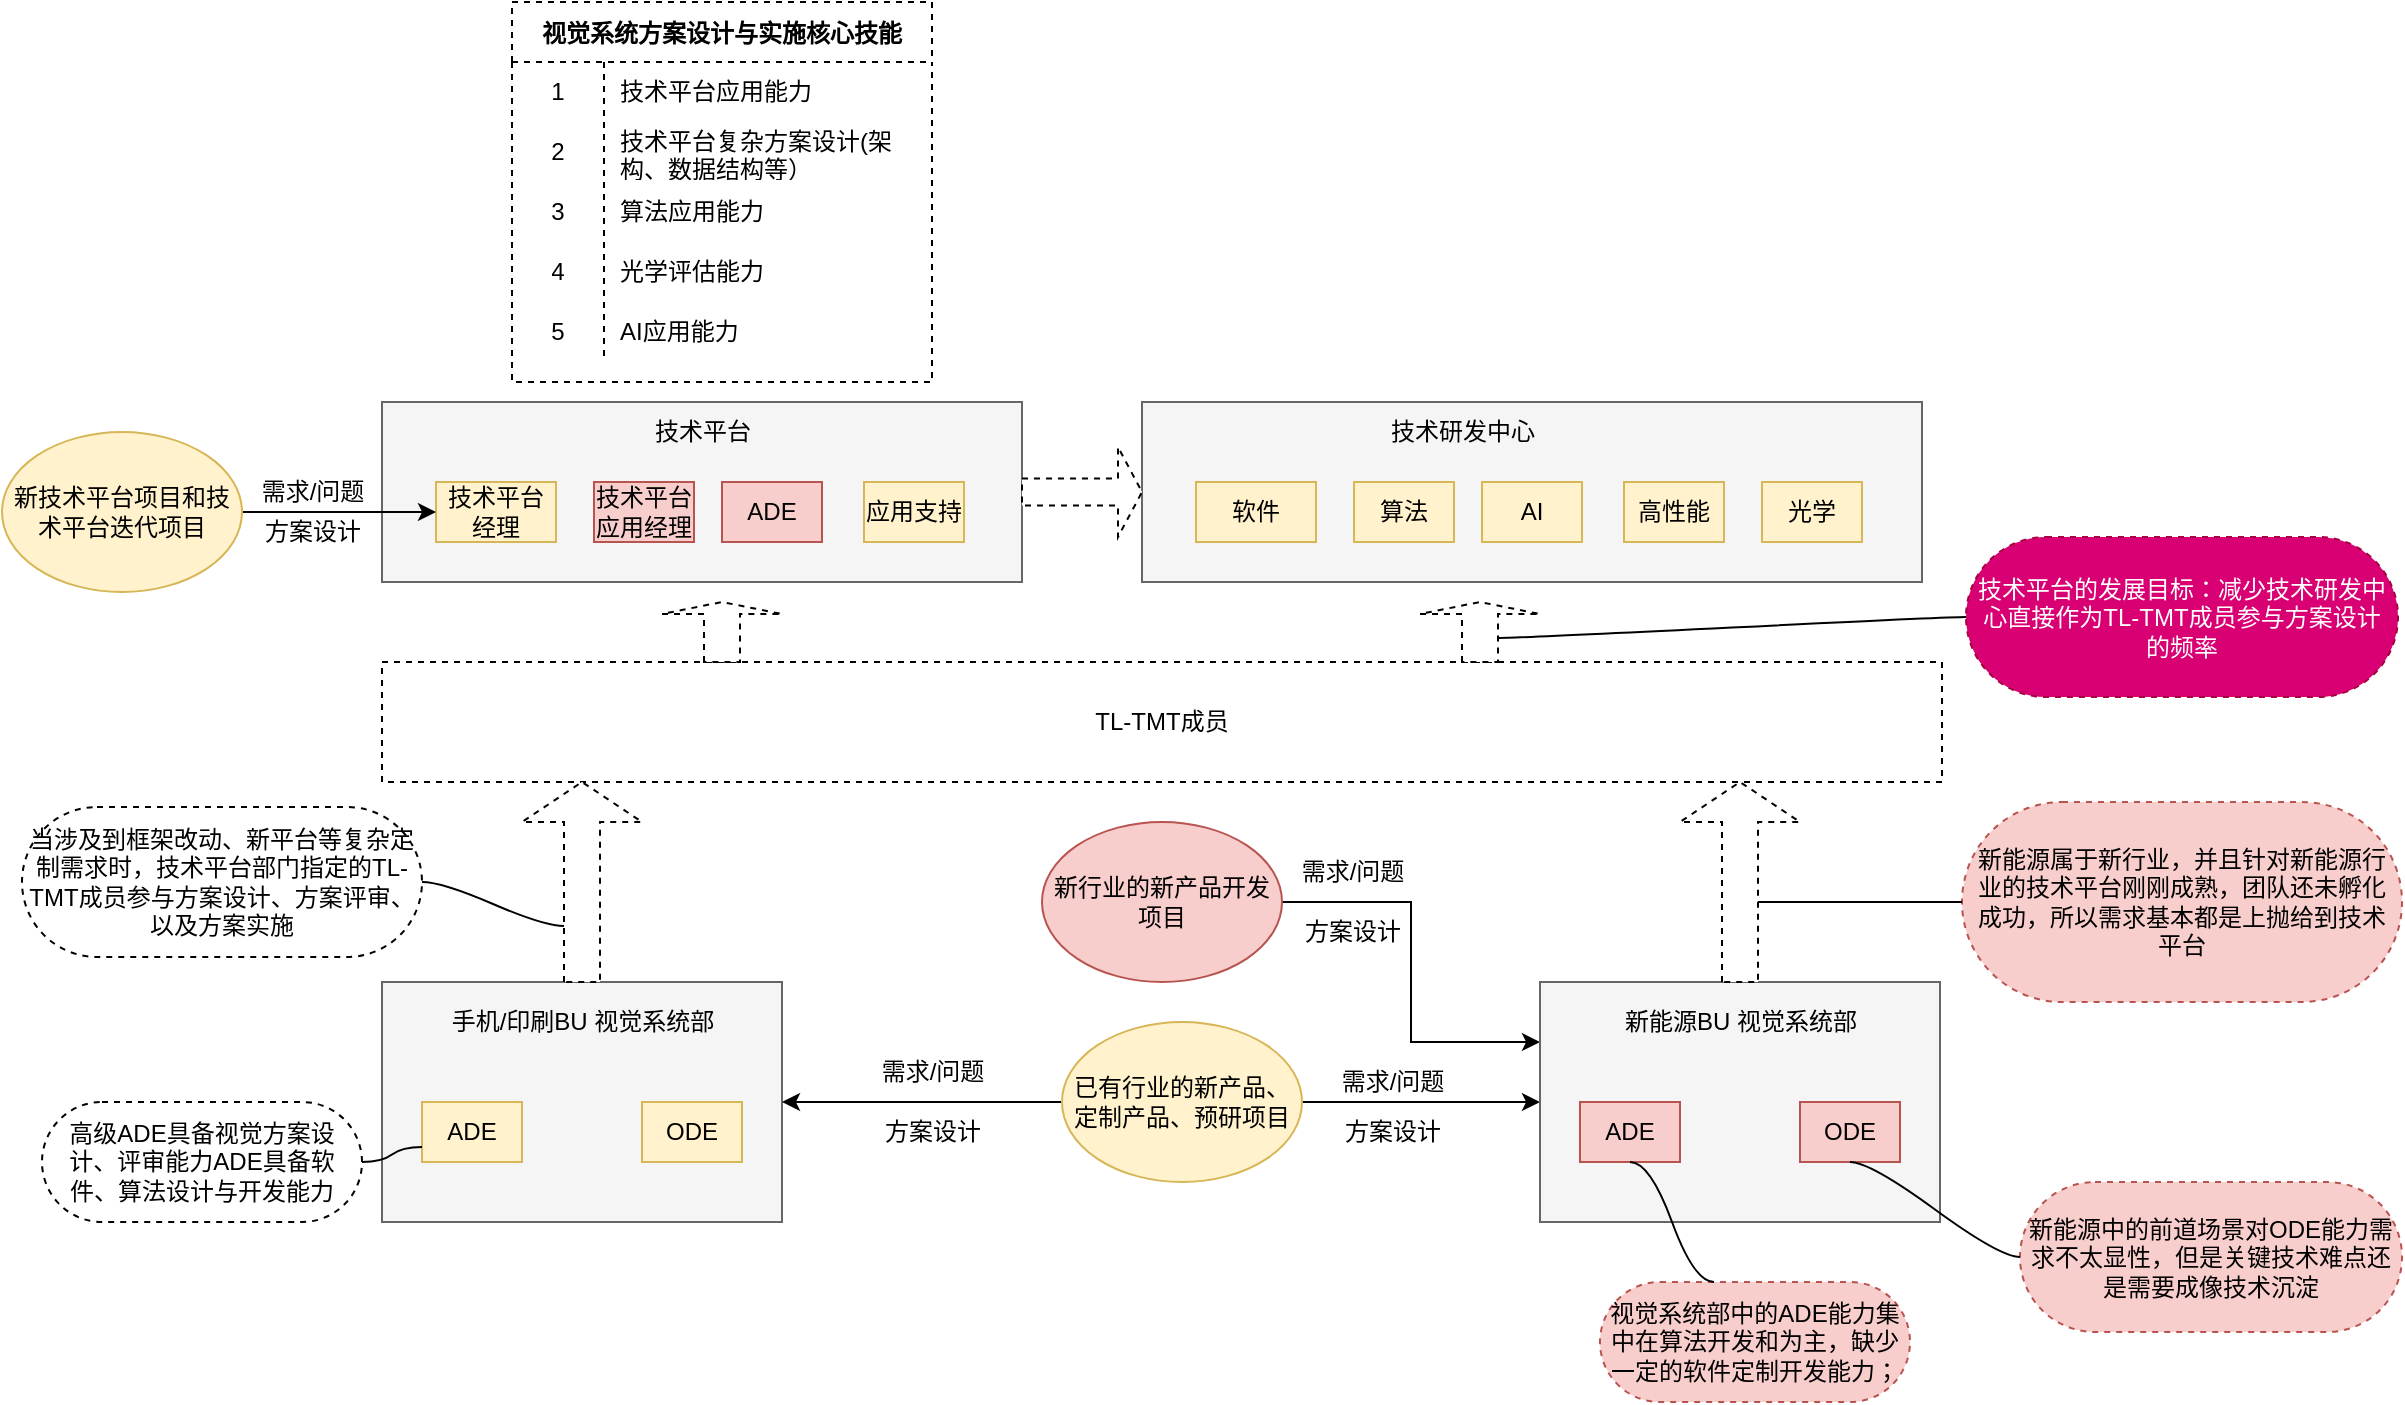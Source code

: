 <mxfile version="20.3.0" type="github" pages="2">
  <diagram name="Page-1" id="d9b1e647-80fa-b4a2-5024-87a742678bcc">
    <mxGraphModel dx="2475" dy="1644" grid="1" gridSize="10" guides="1" tooltips="1" connect="1" arrows="1" fold="1" page="1" pageScale="1" pageWidth="1100" pageHeight="850" background="none" math="0" shadow="0">
      <root>
        <mxCell id="0" />
        <mxCell id="1" parent="0" />
        <mxCell id="hi9G9Pi7xGboPuBEP533-1" value="" style="rounded=0;whiteSpace=wrap;html=1;fillColor=#f5f5f5;fontColor=#333333;strokeColor=#666666;" vertex="1" parent="1">
          <mxGeometry x="170" y="350" width="200" height="120" as="geometry" />
        </mxCell>
        <mxCell id="hi9G9Pi7xGboPuBEP533-3" value="手机/印刷BU 视觉系统部" style="text;html=1;align=center;verticalAlign=middle;resizable=0;points=[];autosize=1;strokeColor=none;fillColor=none;" vertex="1" parent="1">
          <mxGeometry x="195" y="355" width="150" height="30" as="geometry" />
        </mxCell>
        <mxCell id="hi9G9Pi7xGboPuBEP533-4" value="ADE" style="rounded=0;whiteSpace=wrap;html=1;fillColor=#fff2cc;strokeColor=#d6b656;" vertex="1" parent="1">
          <mxGeometry x="190" y="410" width="50" height="30" as="geometry" />
        </mxCell>
        <mxCell id="hi9G9Pi7xGboPuBEP533-6" style="edgeStyle=orthogonalEdgeStyle;rounded=0;orthogonalLoop=1;jettySize=auto;html=1;exitX=0;exitY=0.5;exitDx=0;exitDy=0;entryX=1;entryY=0.5;entryDx=0;entryDy=0;" edge="1" parent="1" source="hi9G9Pi7xGboPuBEP533-5" target="hi9G9Pi7xGboPuBEP533-1">
          <mxGeometry relative="1" as="geometry" />
        </mxCell>
        <mxCell id="hi9G9Pi7xGboPuBEP533-36" style="edgeStyle=orthogonalEdgeStyle;rounded=0;orthogonalLoop=1;jettySize=auto;html=1;exitX=1;exitY=0.5;exitDx=0;exitDy=0;" edge="1" parent="1" source="hi9G9Pi7xGboPuBEP533-5" target="hi9G9Pi7xGboPuBEP533-25">
          <mxGeometry relative="1" as="geometry" />
        </mxCell>
        <mxCell id="hi9G9Pi7xGboPuBEP533-5" value="已有行业的新产品、定制产品、预研项目" style="ellipse;whiteSpace=wrap;html=1;fillColor=#fff2cc;strokeColor=#d6b656;" vertex="1" parent="1">
          <mxGeometry x="510" y="370" width="120" height="80" as="geometry" />
        </mxCell>
        <mxCell id="hi9G9Pi7xGboPuBEP533-7" value="需求/问题" style="text;html=1;align=center;verticalAlign=middle;resizable=0;points=[];autosize=1;strokeColor=none;fillColor=none;" vertex="1" parent="1">
          <mxGeometry x="410" y="380" width="70" height="30" as="geometry" />
        </mxCell>
        <mxCell id="hi9G9Pi7xGboPuBEP533-8" value="方案设计" style="text;html=1;align=center;verticalAlign=middle;resizable=0;points=[];autosize=1;strokeColor=none;fillColor=none;" vertex="1" parent="1">
          <mxGeometry x="410" y="410" width="70" height="30" as="geometry" />
        </mxCell>
        <mxCell id="hi9G9Pi7xGboPuBEP533-9" value="ODE" style="rounded=0;whiteSpace=wrap;html=1;fillColor=#fff2cc;strokeColor=#d6b656;" vertex="1" parent="1">
          <mxGeometry x="300" y="410" width="50" height="30" as="geometry" />
        </mxCell>
        <mxCell id="hi9G9Pi7xGboPuBEP533-38" style="edgeStyle=orthogonalEdgeStyle;rounded=0;orthogonalLoop=1;jettySize=auto;html=1;exitX=1;exitY=0.5;exitDx=0;exitDy=0;entryX=0;entryY=0.25;entryDx=0;entryDy=0;" edge="1" parent="1" source="hi9G9Pi7xGboPuBEP533-10" target="hi9G9Pi7xGboPuBEP533-25">
          <mxGeometry relative="1" as="geometry" />
        </mxCell>
        <mxCell id="hi9G9Pi7xGboPuBEP533-10" value="新行业的新产品开发项目" style="ellipse;whiteSpace=wrap;html=1;fillColor=#f8cecc;strokeColor=#b85450;" vertex="1" parent="1">
          <mxGeometry x="500" y="270" width="120" height="80" as="geometry" />
        </mxCell>
        <mxCell id="hi9G9Pi7xGboPuBEP533-11" value="TL-TMT成员" style="rounded=0;whiteSpace=wrap;html=1;dashed=1;" vertex="1" parent="1">
          <mxGeometry x="170" y="190" width="780" height="60" as="geometry" />
        </mxCell>
        <mxCell id="hi9G9Pi7xGboPuBEP533-19" value="" style="rounded=0;whiteSpace=wrap;html=1;fillColor=#f5f5f5;fontColor=#333333;strokeColor=#666666;" vertex="1" parent="1">
          <mxGeometry x="170" y="60" width="320" height="90" as="geometry" />
        </mxCell>
        <mxCell id="hi9G9Pi7xGboPuBEP533-20" value="技术平台" style="text;html=1;align=center;verticalAlign=middle;resizable=0;points=[];autosize=1;strokeColor=none;fillColor=none;" vertex="1" parent="1">
          <mxGeometry x="295" y="60" width="70" height="30" as="geometry" />
        </mxCell>
        <mxCell id="hi9G9Pi7xGboPuBEP533-21" value="ADE" style="rounded=0;whiteSpace=wrap;html=1;fillColor=#f8cecc;strokeColor=#b85450;" vertex="1" parent="1">
          <mxGeometry x="340" y="100" width="50" height="30" as="geometry" />
        </mxCell>
        <mxCell id="hi9G9Pi7xGboPuBEP533-22" value="技术平台应用经理" style="rounded=0;whiteSpace=wrap;html=1;fillColor=#f8cecc;strokeColor=#b85450;" vertex="1" parent="1">
          <mxGeometry x="276" y="100" width="50" height="30" as="geometry" />
        </mxCell>
        <mxCell id="hi9G9Pi7xGboPuBEP533-23" value="" style="shape=singleArrow;direction=north;whiteSpace=wrap;html=1;dashed=1;" vertex="1" parent="1">
          <mxGeometry x="240" y="250" width="60" height="100" as="geometry" />
        </mxCell>
        <mxCell id="hi9G9Pi7xGboPuBEP533-24" value="" style="shape=singleArrow;direction=north;whiteSpace=wrap;html=1;dashed=1;" vertex="1" parent="1">
          <mxGeometry x="310" y="160" width="60" height="30" as="geometry" />
        </mxCell>
        <mxCell id="hi9G9Pi7xGboPuBEP533-25" value="" style="rounded=0;whiteSpace=wrap;html=1;fillColor=#f5f5f5;fontColor=#333333;strokeColor=#666666;" vertex="1" parent="1">
          <mxGeometry x="749" y="350" width="200" height="120" as="geometry" />
        </mxCell>
        <mxCell id="hi9G9Pi7xGboPuBEP533-26" value="新能源BU 视觉系统部" style="text;html=1;align=center;verticalAlign=middle;resizable=0;points=[];autosize=1;strokeColor=none;fillColor=none;" vertex="1" parent="1">
          <mxGeometry x="779" y="355" width="140" height="30" as="geometry" />
        </mxCell>
        <mxCell id="hi9G9Pi7xGboPuBEP533-27" value="ADE" style="rounded=0;whiteSpace=wrap;html=1;fillColor=#f8cecc;strokeColor=#b85450;" vertex="1" parent="1">
          <mxGeometry x="769" y="410" width="50" height="30" as="geometry" />
        </mxCell>
        <mxCell id="hi9G9Pi7xGboPuBEP533-28" value="ODE" style="rounded=0;whiteSpace=wrap;html=1;fillColor=#f8cecc;strokeColor=#b85450;" vertex="1" parent="1">
          <mxGeometry x="879" y="410" width="50" height="30" as="geometry" />
        </mxCell>
        <mxCell id="hi9G9Pi7xGboPuBEP533-31" value="高级ADE具备视觉方案设计、评审能力ADE具备软件、算法设计与开发能力" style="whiteSpace=wrap;html=1;rounded=1;arcSize=50;align=center;verticalAlign=middle;strokeWidth=1;autosize=1;spacing=4;treeFolding=1;treeMoving=1;newEdgeStyle={&quot;edgeStyle&quot;:&quot;entityRelationEdgeStyle&quot;,&quot;startArrow&quot;:&quot;none&quot;,&quot;endArrow&quot;:&quot;none&quot;,&quot;segment&quot;:10,&quot;curved&quot;:1};dashed=1;" vertex="1" parent="1">
          <mxGeometry y="410" width="160" height="60" as="geometry" />
        </mxCell>
        <mxCell id="hi9G9Pi7xGboPuBEP533-32" value="" style="edgeStyle=entityRelationEdgeStyle;startArrow=none;endArrow=none;segment=10;curved=1;rounded=0;exitX=0;exitY=0.75;exitDx=0;exitDy=0;" edge="1" target="hi9G9Pi7xGboPuBEP533-31" parent="1" source="hi9G9Pi7xGboPuBEP533-4">
          <mxGeometry relative="1" as="geometry">
            <mxPoint x="78" y="580" as="sourcePoint" />
          </mxGeometry>
        </mxCell>
        <mxCell id="hi9G9Pi7xGboPuBEP533-34" value="当涉及到框架改动、新平台等复杂定制需求时，技术平台部门指定的TL-TMT成员参与方案设计、方案评审、以及方案实施" style="whiteSpace=wrap;html=1;rounded=1;arcSize=50;align=center;verticalAlign=middle;strokeWidth=1;autosize=1;spacing=4;treeFolding=1;treeMoving=1;newEdgeStyle={&quot;edgeStyle&quot;:&quot;entityRelationEdgeStyle&quot;,&quot;startArrow&quot;:&quot;none&quot;,&quot;endArrow&quot;:&quot;none&quot;,&quot;segment&quot;:10,&quot;curved&quot;:1};dashed=1;" vertex="1" parent="1">
          <mxGeometry x="-10" y="262.5" width="200" height="75" as="geometry" />
        </mxCell>
        <mxCell id="hi9G9Pi7xGboPuBEP533-35" value="" style="edgeStyle=entityRelationEdgeStyle;startArrow=none;endArrow=none;segment=10;curved=1;rounded=0;exitX=0;exitY=0;exitDx=28;exitDy=21;exitPerimeter=0;" edge="1" target="hi9G9Pi7xGboPuBEP533-34" parent="1" source="hi9G9Pi7xGboPuBEP533-23">
          <mxGeometry relative="1" as="geometry">
            <mxPoint x="170" y="280" as="sourcePoint" />
            <mxPoint x="140" y="255" as="targetPoint" />
          </mxGeometry>
        </mxCell>
        <mxCell id="hi9G9Pi7xGboPuBEP533-37" value="技术平台经理" style="rounded=0;whiteSpace=wrap;html=1;fillColor=#fff2cc;strokeColor=#d6b656;" vertex="1" parent="1">
          <mxGeometry x="197" y="100" width="60" height="30" as="geometry" />
        </mxCell>
        <mxCell id="hi9G9Pi7xGboPuBEP533-39" value="需求/问题" style="text;html=1;align=center;verticalAlign=middle;resizable=0;points=[];autosize=1;strokeColor=none;fillColor=none;" vertex="1" parent="1">
          <mxGeometry x="620" y="280" width="70" height="30" as="geometry" />
        </mxCell>
        <mxCell id="hi9G9Pi7xGboPuBEP533-40" value="方案设计" style="text;html=1;align=center;verticalAlign=middle;resizable=0;points=[];autosize=1;strokeColor=none;fillColor=none;" vertex="1" parent="1">
          <mxGeometry x="620" y="310" width="70" height="30" as="geometry" />
        </mxCell>
        <mxCell id="hi9G9Pi7xGboPuBEP533-41" value="应用支持" style="rounded=0;whiteSpace=wrap;html=1;fillColor=#fff2cc;strokeColor=#d6b656;" vertex="1" parent="1">
          <mxGeometry x="411" y="100" width="50" height="30" as="geometry" />
        </mxCell>
        <mxCell id="hi9G9Pi7xGboPuBEP533-42" value="需求/问题" style="text;html=1;align=center;verticalAlign=middle;resizable=0;points=[];autosize=1;strokeColor=none;fillColor=none;" vertex="1" parent="1">
          <mxGeometry x="640" y="385" width="70" height="30" as="geometry" />
        </mxCell>
        <mxCell id="hi9G9Pi7xGboPuBEP533-43" value="方案设计" style="text;html=1;align=center;verticalAlign=middle;resizable=0;points=[];autosize=1;strokeColor=none;fillColor=none;" vertex="1" parent="1">
          <mxGeometry x="640" y="410" width="70" height="30" as="geometry" />
        </mxCell>
        <mxCell id="hi9G9Pi7xGboPuBEP533-44" value="" style="shape=singleArrow;direction=north;whiteSpace=wrap;html=1;dashed=1;" vertex="1" parent="1">
          <mxGeometry x="819" y="250" width="60" height="100" as="geometry" />
        </mxCell>
        <mxCell id="hi9G9Pi7xGboPuBEP533-46" value="新能源属于新行业，并且针对新能源行业的技术平台刚刚成熟，团队还未孵化成功，所以需求基本都是上抛给到技术平台" style="whiteSpace=wrap;html=1;rounded=1;arcSize=50;align=center;verticalAlign=middle;strokeWidth=1;autosize=1;spacing=4;treeFolding=1;treeMoving=1;newEdgeStyle={&quot;edgeStyle&quot;:&quot;entityRelationEdgeStyle&quot;,&quot;startArrow&quot;:&quot;none&quot;,&quot;endArrow&quot;:&quot;none&quot;,&quot;segment&quot;:10,&quot;curved&quot;:1};dashed=1;fillColor=#f8cecc;strokeColor=#b85450;" vertex="1" parent="1">
          <mxGeometry x="960" y="260" width="220" height="100" as="geometry" />
        </mxCell>
        <mxCell id="hi9G9Pi7xGboPuBEP533-47" value="" style="edgeStyle=entityRelationEdgeStyle;startArrow=none;endArrow=none;segment=10;curved=1;rounded=0;exitX=0;exitY=0;exitDx=40;exitDy=39;exitPerimeter=0;" edge="1" target="hi9G9Pi7xGboPuBEP533-46" parent="1" source="hi9G9Pi7xGboPuBEP533-44">
          <mxGeometry relative="1" as="geometry">
            <mxPoint x="910" y="337" as="sourcePoint" />
          </mxGeometry>
        </mxCell>
        <mxCell id="hi9G9Pi7xGboPuBEP533-50" value="" style="rounded=0;whiteSpace=wrap;html=1;fillColor=#f5f5f5;fontColor=#333333;strokeColor=#666666;" vertex="1" parent="1">
          <mxGeometry x="550" y="60" width="390" height="90" as="geometry" />
        </mxCell>
        <mxCell id="hi9G9Pi7xGboPuBEP533-51" value="技术研发中心" style="text;html=1;align=center;verticalAlign=middle;resizable=0;points=[];autosize=1;strokeColor=none;fillColor=none;" vertex="1" parent="1">
          <mxGeometry x="660" y="60" width="100" height="30" as="geometry" />
        </mxCell>
        <mxCell id="hi9G9Pi7xGboPuBEP533-52" value="AI" style="rounded=0;whiteSpace=wrap;html=1;fillColor=#fff2cc;strokeColor=#d6b656;" vertex="1" parent="1">
          <mxGeometry x="720" y="100" width="50" height="30" as="geometry" />
        </mxCell>
        <mxCell id="hi9G9Pi7xGboPuBEP533-53" value="算法" style="rounded=0;whiteSpace=wrap;html=1;fillColor=#fff2cc;strokeColor=#d6b656;" vertex="1" parent="1">
          <mxGeometry x="656" y="100" width="50" height="30" as="geometry" />
        </mxCell>
        <mxCell id="hi9G9Pi7xGboPuBEP533-54" value="软件" style="rounded=0;whiteSpace=wrap;html=1;fillColor=#fff2cc;strokeColor=#d6b656;" vertex="1" parent="1">
          <mxGeometry x="577" y="100" width="60" height="30" as="geometry" />
        </mxCell>
        <mxCell id="hi9G9Pi7xGboPuBEP533-55" value="高性能" style="rounded=0;whiteSpace=wrap;html=1;fillColor=#fff2cc;strokeColor=#d6b656;" vertex="1" parent="1">
          <mxGeometry x="791" y="100" width="50" height="30" as="geometry" />
        </mxCell>
        <mxCell id="hi9G9Pi7xGboPuBEP533-56" value="" style="shape=singleArrow;direction=north;whiteSpace=wrap;html=1;dashed=1;" vertex="1" parent="1">
          <mxGeometry x="689" y="160" width="60" height="30" as="geometry" />
        </mxCell>
        <mxCell id="hi9G9Pi7xGboPuBEP533-57" value="视觉系统部中的ADE能力集中在算法开发和为主，缺少一定的软件定制开发能力；" style="whiteSpace=wrap;html=1;rounded=1;arcSize=50;align=center;verticalAlign=middle;strokeWidth=1;autosize=1;spacing=4;treeFolding=1;treeMoving=1;newEdgeStyle={&quot;edgeStyle&quot;:&quot;entityRelationEdgeStyle&quot;,&quot;startArrow&quot;:&quot;none&quot;,&quot;endArrow&quot;:&quot;none&quot;,&quot;segment&quot;:10,&quot;curved&quot;:1};dashed=1;fillColor=#f8cecc;strokeColor=#b85450;" vertex="1" parent="1">
          <mxGeometry x="779" y="500" width="155" height="60" as="geometry" />
        </mxCell>
        <mxCell id="hi9G9Pi7xGboPuBEP533-58" value="" style="edgeStyle=entityRelationEdgeStyle;startArrow=none;endArrow=none;segment=10;curved=1;rounded=0;exitX=0.5;exitY=1;exitDx=0;exitDy=0;entryX=0.368;entryY=0;entryDx=0;entryDy=0;entryPerimeter=0;" edge="1" target="hi9G9Pi7xGboPuBEP533-57" parent="1" source="hi9G9Pi7xGboPuBEP533-27">
          <mxGeometry relative="1" as="geometry">
            <mxPoint x="1020" y="490" as="sourcePoint" />
          </mxGeometry>
        </mxCell>
        <mxCell id="hi9G9Pi7xGboPuBEP533-59" value="新能源中的前道场景对ODE能力需求不太显性，但是关键技术难点还是需要成像技术沉淀" style="whiteSpace=wrap;html=1;rounded=1;arcSize=50;align=center;verticalAlign=middle;strokeWidth=1;autosize=1;spacing=4;treeFolding=1;treeMoving=1;newEdgeStyle={&quot;edgeStyle&quot;:&quot;entityRelationEdgeStyle&quot;,&quot;startArrow&quot;:&quot;none&quot;,&quot;endArrow&quot;:&quot;none&quot;,&quot;segment&quot;:10,&quot;curved&quot;:1};dashed=1;fillColor=#f8cecc;strokeColor=#b85450;" vertex="1" parent="1">
          <mxGeometry x="989" y="450" width="191" height="75" as="geometry" />
        </mxCell>
        <mxCell id="hi9G9Pi7xGboPuBEP533-60" value="" style="edgeStyle=entityRelationEdgeStyle;startArrow=none;endArrow=none;segment=10;curved=1;rounded=0;exitX=0.5;exitY=1;exitDx=0;exitDy=0;" edge="1" target="hi9G9Pi7xGboPuBEP533-59" parent="1" source="hi9G9Pi7xGboPuBEP533-28">
          <mxGeometry relative="1" as="geometry">
            <mxPoint x="960" y="587" as="sourcePoint" />
          </mxGeometry>
        </mxCell>
        <mxCell id="hi9G9Pi7xGboPuBEP533-61" value="" style="shape=singleArrow;whiteSpace=wrap;html=1;dashed=1;" vertex="1" parent="1">
          <mxGeometry x="490" y="82.5" width="60" height="45" as="geometry" />
        </mxCell>
        <mxCell id="hi9G9Pi7xGboPuBEP533-62" value="光学" style="rounded=0;whiteSpace=wrap;html=1;fillColor=#fff2cc;strokeColor=#d6b656;" vertex="1" parent="1">
          <mxGeometry x="860" y="100" width="50" height="30" as="geometry" />
        </mxCell>
        <mxCell id="hi9G9Pi7xGboPuBEP533-64" style="edgeStyle=orthogonalEdgeStyle;rounded=0;orthogonalLoop=1;jettySize=auto;html=1;exitX=1;exitY=0.5;exitDx=0;exitDy=0;entryX=0;entryY=0.5;entryDx=0;entryDy=0;" edge="1" parent="1" source="hi9G9Pi7xGboPuBEP533-63" target="hi9G9Pi7xGboPuBEP533-37">
          <mxGeometry relative="1" as="geometry" />
        </mxCell>
        <mxCell id="hi9G9Pi7xGboPuBEP533-63" value="新技术平台项目和技术平台迭代项目" style="ellipse;whiteSpace=wrap;html=1;fillColor=#fff2cc;strokeColor=#d6b656;" vertex="1" parent="1">
          <mxGeometry x="-20" y="75" width="120" height="80" as="geometry" />
        </mxCell>
        <mxCell id="hi9G9Pi7xGboPuBEP533-65" value="需求/问题" style="text;html=1;align=center;verticalAlign=middle;resizable=0;points=[];autosize=1;strokeColor=none;fillColor=none;" vertex="1" parent="1">
          <mxGeometry x="100" y="90" width="70" height="30" as="geometry" />
        </mxCell>
        <mxCell id="hi9G9Pi7xGboPuBEP533-66" value="方案设计" style="text;html=1;align=center;verticalAlign=middle;resizable=0;points=[];autosize=1;strokeColor=none;fillColor=none;" vertex="1" parent="1">
          <mxGeometry x="100" y="110" width="70" height="30" as="geometry" />
        </mxCell>
        <mxCell id="DhA8-q_MzBF4QpO4vjYx-1" value="技术平台的发展目标：减少技术研发中心直接作为TL-TMT成员参与方案设计的频率" style="whiteSpace=wrap;html=1;rounded=1;arcSize=50;align=center;verticalAlign=middle;strokeWidth=1;autosize=1;spacing=4;treeFolding=1;treeMoving=1;newEdgeStyle={&quot;edgeStyle&quot;:&quot;entityRelationEdgeStyle&quot;,&quot;startArrow&quot;:&quot;none&quot;,&quot;endArrow&quot;:&quot;none&quot;,&quot;segment&quot;:10,&quot;curved&quot;:1};dashed=1;fillColor=#d80073;fontColor=#ffffff;strokeColor=#A50040;" vertex="1" parent="1">
          <mxGeometry x="962" y="127.5" width="216" height="80" as="geometry" />
        </mxCell>
        <mxCell id="DhA8-q_MzBF4QpO4vjYx-2" value="" style="edgeStyle=entityRelationEdgeStyle;startArrow=none;endArrow=none;segment=10;curved=1;rounded=0;exitX=0;exitY=0;exitDx=12;exitDy=39;exitPerimeter=0;" edge="1" target="DhA8-q_MzBF4QpO4vjYx-1" parent="1" source="hi9G9Pi7xGboPuBEP533-56">
          <mxGeometry relative="1" as="geometry">
            <mxPoint x="950" y="195" as="sourcePoint" />
          </mxGeometry>
        </mxCell>
        <mxCell id="DhA8-q_MzBF4QpO4vjYx-16" value="视觉系统方案设计与实施核心技能" style="shape=table;startSize=30;container=1;collapsible=0;childLayout=tableLayout;fixedRows=1;rowLines=0;fontStyle=1;dashed=1;" vertex="1" parent="1">
          <mxGeometry x="235" y="-140" width="210" height="190" as="geometry" />
        </mxCell>
        <mxCell id="DhA8-q_MzBF4QpO4vjYx-17" value="" style="shape=tableRow;horizontal=0;startSize=0;swimlaneHead=0;swimlaneBody=0;top=0;left=0;bottom=0;right=0;collapsible=0;dropTarget=0;fillColor=none;points=[[0,0.5],[1,0.5]];portConstraint=eastwest;dashed=1;" vertex="1" parent="DhA8-q_MzBF4QpO4vjYx-16">
          <mxGeometry y="30" width="210" height="30" as="geometry" />
        </mxCell>
        <mxCell id="DhA8-q_MzBF4QpO4vjYx-18" value="1" style="shape=partialRectangle;html=1;whiteSpace=wrap;connectable=0;fillColor=none;top=0;left=0;bottom=0;right=0;overflow=hidden;pointerEvents=1;dashed=1;" vertex="1" parent="DhA8-q_MzBF4QpO4vjYx-17">
          <mxGeometry width="46" height="30" as="geometry">
            <mxRectangle width="46" height="30" as="alternateBounds" />
          </mxGeometry>
        </mxCell>
        <mxCell id="DhA8-q_MzBF4QpO4vjYx-19" value="技术平台应用能力" style="shape=partialRectangle;html=1;whiteSpace=wrap;connectable=0;fillColor=none;top=0;left=0;bottom=0;right=0;align=left;spacingLeft=6;overflow=hidden;dashed=1;" vertex="1" parent="DhA8-q_MzBF4QpO4vjYx-17">
          <mxGeometry x="46" width="164" height="30" as="geometry">
            <mxRectangle width="164" height="30" as="alternateBounds" />
          </mxGeometry>
        </mxCell>
        <mxCell id="DhA8-q_MzBF4QpO4vjYx-20" value="" style="shape=tableRow;horizontal=0;startSize=0;swimlaneHead=0;swimlaneBody=0;top=0;left=0;bottom=0;right=0;collapsible=0;dropTarget=0;fillColor=none;points=[[0,0.5],[1,0.5]];portConstraint=eastwest;dashed=1;" vertex="1" parent="DhA8-q_MzBF4QpO4vjYx-16">
          <mxGeometry y="60" width="210" height="30" as="geometry" />
        </mxCell>
        <mxCell id="DhA8-q_MzBF4QpO4vjYx-21" value="2" style="shape=partialRectangle;html=1;whiteSpace=wrap;connectable=0;fillColor=none;top=0;left=0;bottom=0;right=0;overflow=hidden;dashed=1;" vertex="1" parent="DhA8-q_MzBF4QpO4vjYx-20">
          <mxGeometry width="46" height="30" as="geometry">
            <mxRectangle width="46" height="30" as="alternateBounds" />
          </mxGeometry>
        </mxCell>
        <mxCell id="DhA8-q_MzBF4QpO4vjYx-22" value="技术平台复杂方案设计(架构、数据结构等）" style="shape=partialRectangle;html=1;whiteSpace=wrap;connectable=0;fillColor=none;top=0;left=0;bottom=0;right=0;align=left;spacingLeft=6;overflow=hidden;dashed=1;" vertex="1" parent="DhA8-q_MzBF4QpO4vjYx-20">
          <mxGeometry x="46" width="164" height="30" as="geometry">
            <mxRectangle width="164" height="30" as="alternateBounds" />
          </mxGeometry>
        </mxCell>
        <mxCell id="DhA8-q_MzBF4QpO4vjYx-23" value="" style="shape=tableRow;horizontal=0;startSize=0;swimlaneHead=0;swimlaneBody=0;top=0;left=0;bottom=0;right=0;collapsible=0;dropTarget=0;fillColor=none;points=[[0,0.5],[1,0.5]];portConstraint=eastwest;dashed=1;" vertex="1" parent="DhA8-q_MzBF4QpO4vjYx-16">
          <mxGeometry y="90" width="210" height="30" as="geometry" />
        </mxCell>
        <mxCell id="DhA8-q_MzBF4QpO4vjYx-24" value="3" style="shape=partialRectangle;html=1;whiteSpace=wrap;connectable=0;fillColor=none;top=0;left=0;bottom=0;right=0;overflow=hidden;dashed=1;" vertex="1" parent="DhA8-q_MzBF4QpO4vjYx-23">
          <mxGeometry width="46" height="30" as="geometry">
            <mxRectangle width="46" height="30" as="alternateBounds" />
          </mxGeometry>
        </mxCell>
        <mxCell id="DhA8-q_MzBF4QpO4vjYx-25" value="算法应用能力" style="shape=partialRectangle;html=1;whiteSpace=wrap;connectable=0;fillColor=none;top=0;left=0;bottom=0;right=0;align=left;spacingLeft=6;overflow=hidden;dashed=1;" vertex="1" parent="DhA8-q_MzBF4QpO4vjYx-23">
          <mxGeometry x="46" width="164" height="30" as="geometry">
            <mxRectangle width="164" height="30" as="alternateBounds" />
          </mxGeometry>
        </mxCell>
        <mxCell id="DhA8-q_MzBF4QpO4vjYx-26" value="" style="shape=tableRow;horizontal=0;startSize=0;swimlaneHead=0;swimlaneBody=0;top=0;left=0;bottom=0;right=0;collapsible=0;dropTarget=0;fillColor=none;points=[[0,0.5],[1,0.5]];portConstraint=eastwest;dashed=1;" vertex="1" parent="DhA8-q_MzBF4QpO4vjYx-16">
          <mxGeometry y="120" width="210" height="30" as="geometry" />
        </mxCell>
        <mxCell id="DhA8-q_MzBF4QpO4vjYx-27" value="4" style="shape=partialRectangle;html=1;whiteSpace=wrap;connectable=0;fillColor=none;top=0;left=0;bottom=0;right=0;overflow=hidden;dashed=1;" vertex="1" parent="DhA8-q_MzBF4QpO4vjYx-26">
          <mxGeometry width="46" height="30" as="geometry">
            <mxRectangle width="46" height="30" as="alternateBounds" />
          </mxGeometry>
        </mxCell>
        <mxCell id="DhA8-q_MzBF4QpO4vjYx-28" value="光学评估能力" style="shape=partialRectangle;html=1;whiteSpace=wrap;connectable=0;fillColor=none;top=0;left=0;bottom=0;right=0;align=left;spacingLeft=6;overflow=hidden;dashed=1;" vertex="1" parent="DhA8-q_MzBF4QpO4vjYx-26">
          <mxGeometry x="46" width="164" height="30" as="geometry">
            <mxRectangle width="164" height="30" as="alternateBounds" />
          </mxGeometry>
        </mxCell>
        <mxCell id="DhA8-q_MzBF4QpO4vjYx-29" value="" style="shape=tableRow;horizontal=0;startSize=0;swimlaneHead=0;swimlaneBody=0;top=0;left=0;bottom=0;right=0;collapsible=0;dropTarget=0;fillColor=none;points=[[0,0.5],[1,0.5]];portConstraint=eastwest;dashed=1;" vertex="1" parent="DhA8-q_MzBF4QpO4vjYx-16">
          <mxGeometry y="150" width="210" height="30" as="geometry" />
        </mxCell>
        <mxCell id="DhA8-q_MzBF4QpO4vjYx-30" value="5" style="shape=partialRectangle;html=1;whiteSpace=wrap;connectable=0;fillColor=none;top=0;left=0;bottom=0;right=0;overflow=hidden;dashed=1;" vertex="1" parent="DhA8-q_MzBF4QpO4vjYx-29">
          <mxGeometry width="46" height="30" as="geometry">
            <mxRectangle width="46" height="30" as="alternateBounds" />
          </mxGeometry>
        </mxCell>
        <mxCell id="DhA8-q_MzBF4QpO4vjYx-31" value="AI应用能力" style="shape=partialRectangle;html=1;whiteSpace=wrap;connectable=0;fillColor=none;top=0;left=0;bottom=0;right=0;align=left;spacingLeft=6;overflow=hidden;dashed=1;" vertex="1" parent="DhA8-q_MzBF4QpO4vjYx-29">
          <mxGeometry x="46" width="164" height="30" as="geometry">
            <mxRectangle width="164" height="30" as="alternateBounds" />
          </mxGeometry>
        </mxCell>
      </root>
    </mxGraphModel>
  </diagram>
  <diagram id="Ly6oCwVcnBT9jpukTr7g" name="第 2 页">
    <mxGraphModel dx="1375" dy="794" grid="1" gridSize="10" guides="1" tooltips="1" connect="1" arrows="1" fold="1" page="1" pageScale="1" pageWidth="827" pageHeight="1169" math="0" shadow="0">
      <root>
        <mxCell id="0" />
        <mxCell id="1" parent="0" />
      </root>
    </mxGraphModel>
  </diagram>
</mxfile>
